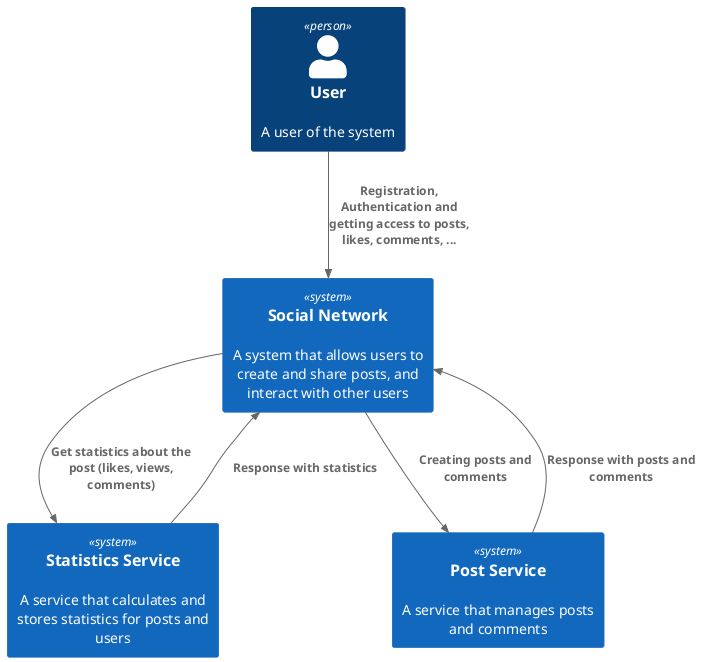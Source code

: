 @startuml
!include <C4/C4_Context.puml>

Person(user, "User", "A user of the system")

System(socialNetwork, "Social Network", "A system that allows users to create and share posts, and interact with other users")
System(statistics, "Statistics Service", "A service that calculates and stores statistics for posts and users")
System(post, "Post Service", "A service that manages posts and comments")

Rel(user, socialNetwork, "Registration, Authentication and getting access to posts, likes, comments, ...")

Rel(socialNetwork, post, "Creating posts and comments")
Rel(post, socialNetwork, "Response with posts and comments")

Rel(socialNetwork, statistics, "Get statistics about the post (likes, views, comments)")
Rel(statistics, socialNetwork, "Response with statistics")

' Rel(post, statistics, "Information about statistics of user posts")

@enduml
